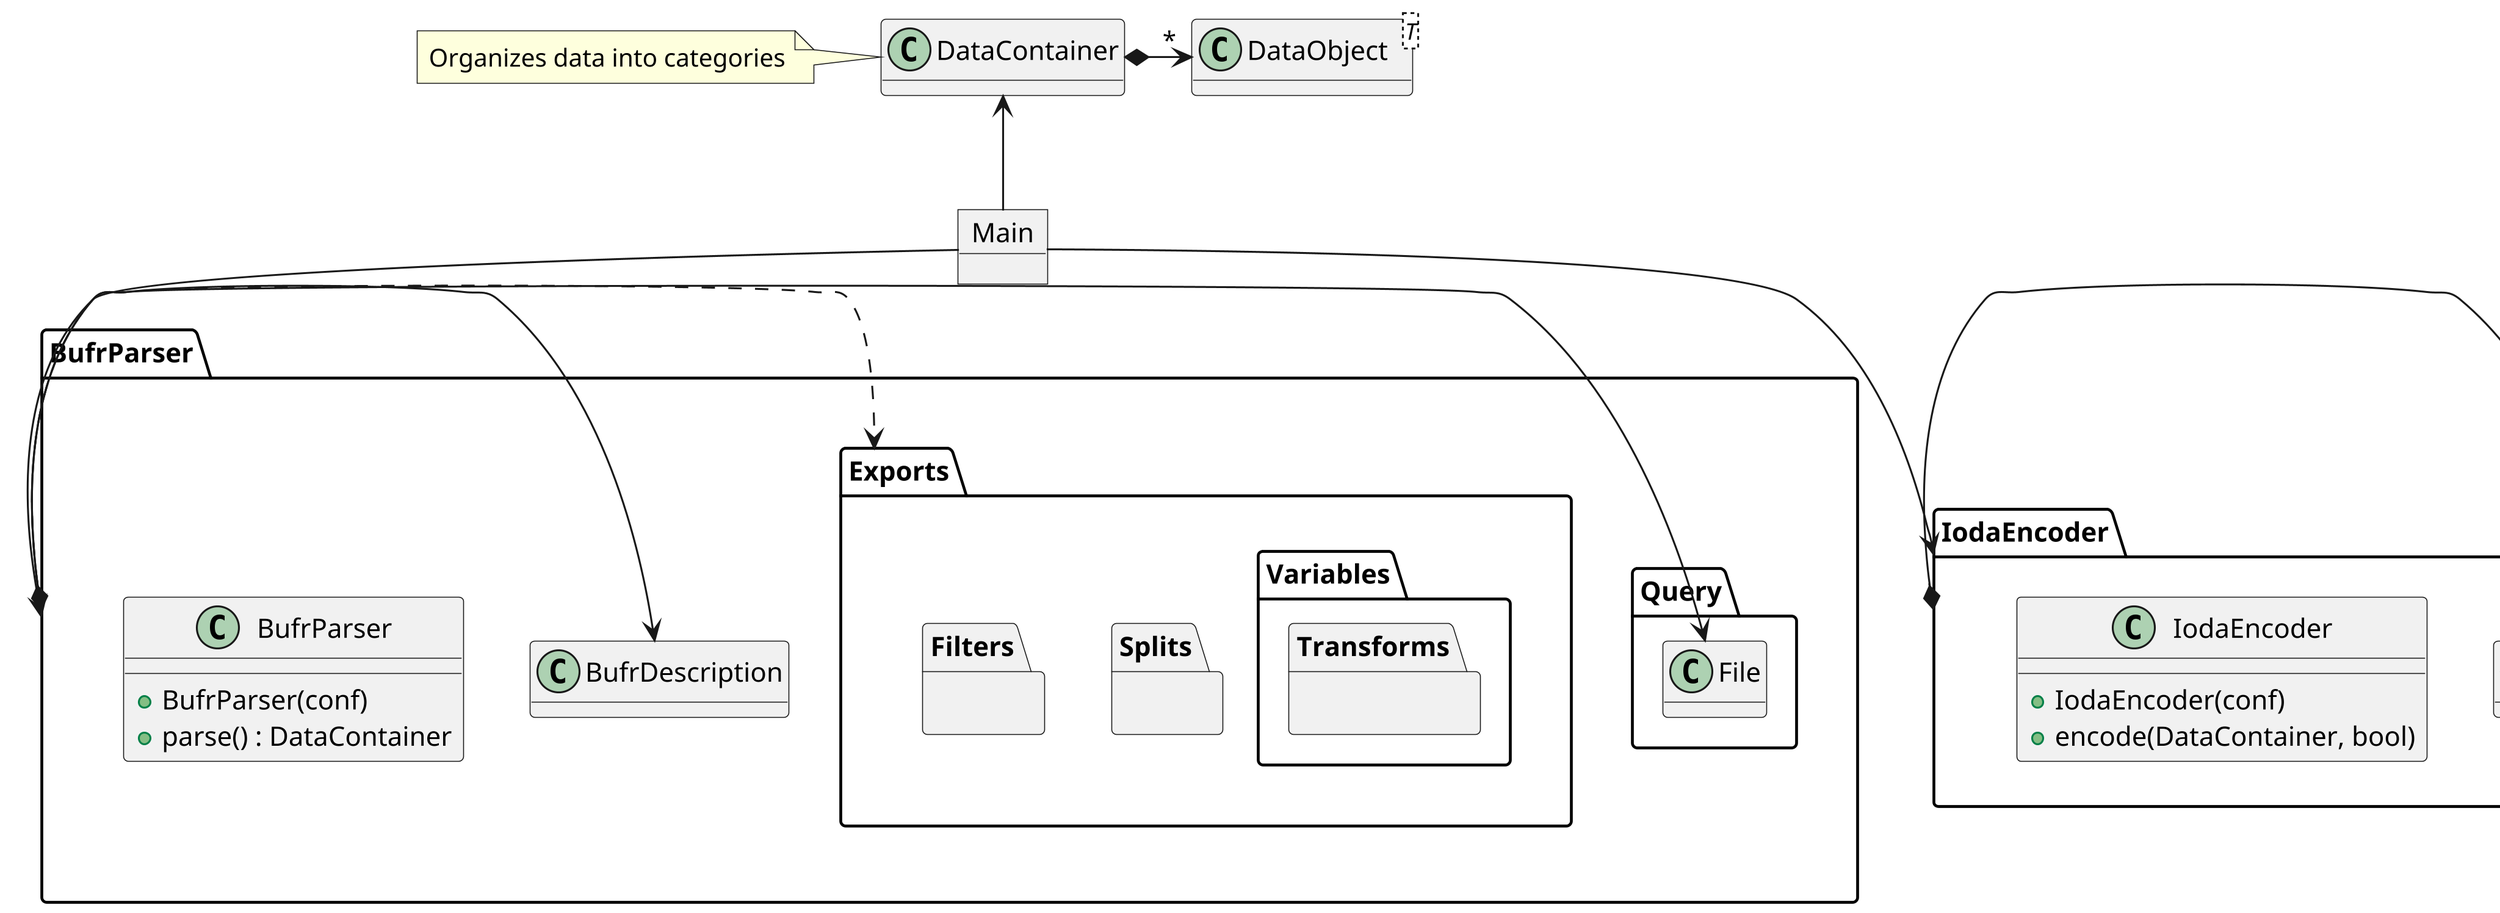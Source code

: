 @startuml
hide empty methods
skinparam dpi 300

object Main


class DataObject<T>
{
  
}

class DataContainer
{
  
}
note left: Organizes data into categories


package BufrParser <<>Folder>>
{
  package Query <<Folder>> 
  {
    class File
    {
    }
  }

  class BufrParser
  {
    +BufrParser(conf)
    +parse() : DataContainer
  }

  class BufrDescription
  {
  }

  package Exports
  {
    package Splits
    {
    }

    package Filters
    {
    }

    package Variables
    {
      package Transforms
      {
      }
    }
  }
}

package IodaEncoder
{

  class IodaEncoder
  {
    +IodaEncoder(conf)
    +encode(DataContainer, bool)
  }

  class IodaDescription
  {
  }
}


Main --> BufrParser
Main --> IodaEncoder
DataContainer <-- Main

File <-- BufrParser
BufrDescription <-* BufrParser
IodaDescription <-* IodaEncoder
BufrParser ..> Exports

DataContainer *-> "*" DataObject

@enduml

